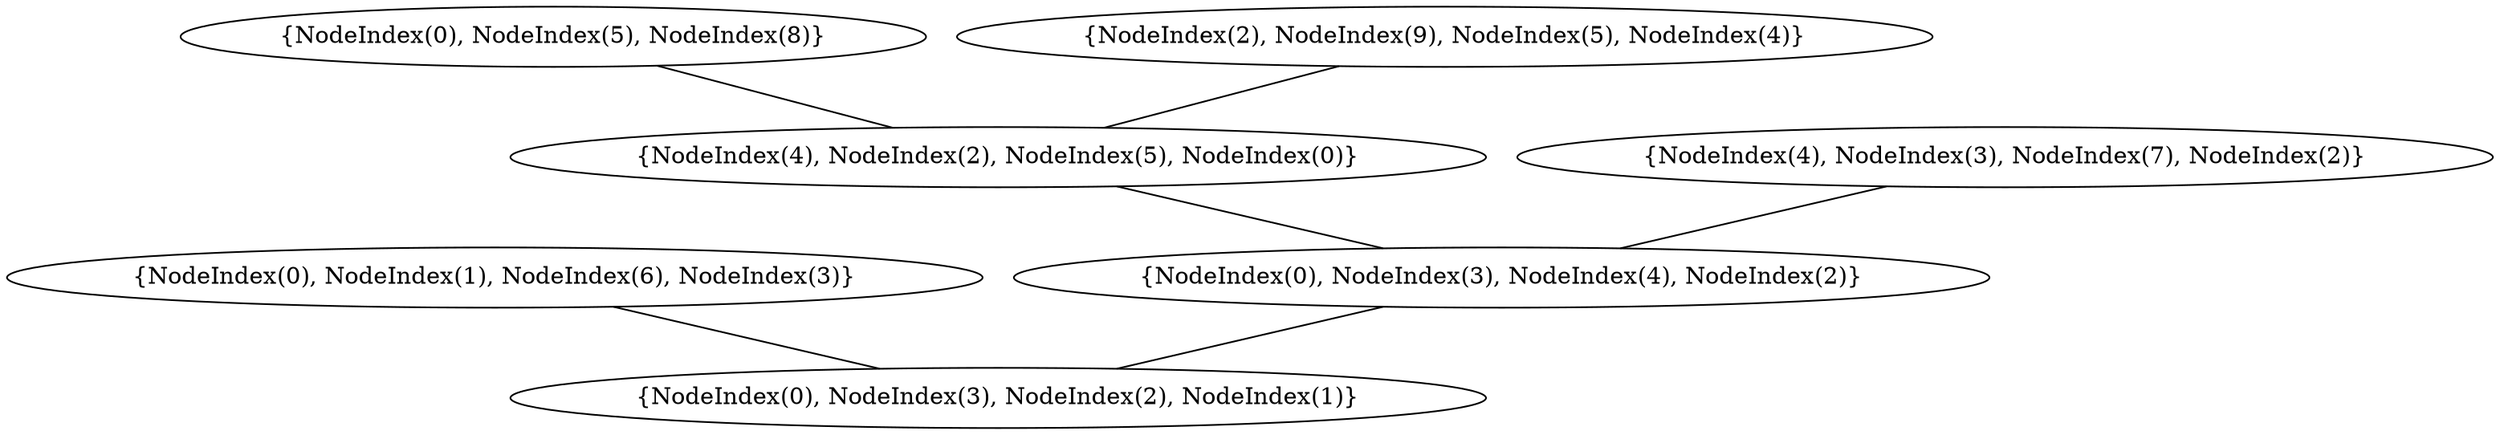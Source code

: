 graph {
    0 [ label = "{NodeIndex(0), NodeIndex(3), NodeIndex(2), NodeIndex(1)}" ]
    1 [ label = "{NodeIndex(0), NodeIndex(1), NodeIndex(6), NodeIndex(3)}" ]
    2 [ label = "{NodeIndex(0), NodeIndex(3), NodeIndex(4), NodeIndex(2)}" ]
    3 [ label = "{NodeIndex(4), NodeIndex(2), NodeIndex(5), NodeIndex(0)}" ]
    4 [ label = "{NodeIndex(0), NodeIndex(5), NodeIndex(8)}" ]
    5 [ label = "{NodeIndex(4), NodeIndex(3), NodeIndex(7), NodeIndex(2)}" ]
    6 [ label = "{NodeIndex(2), NodeIndex(9), NodeIndex(5), NodeIndex(4)}" ]
    1 -- 0 [ ]
    3 -- 2 [ ]
    5 -- 2 [ ]
    2 -- 0 [ ]
    6 -- 3 [ ]
    4 -- 3 [ ]
}
